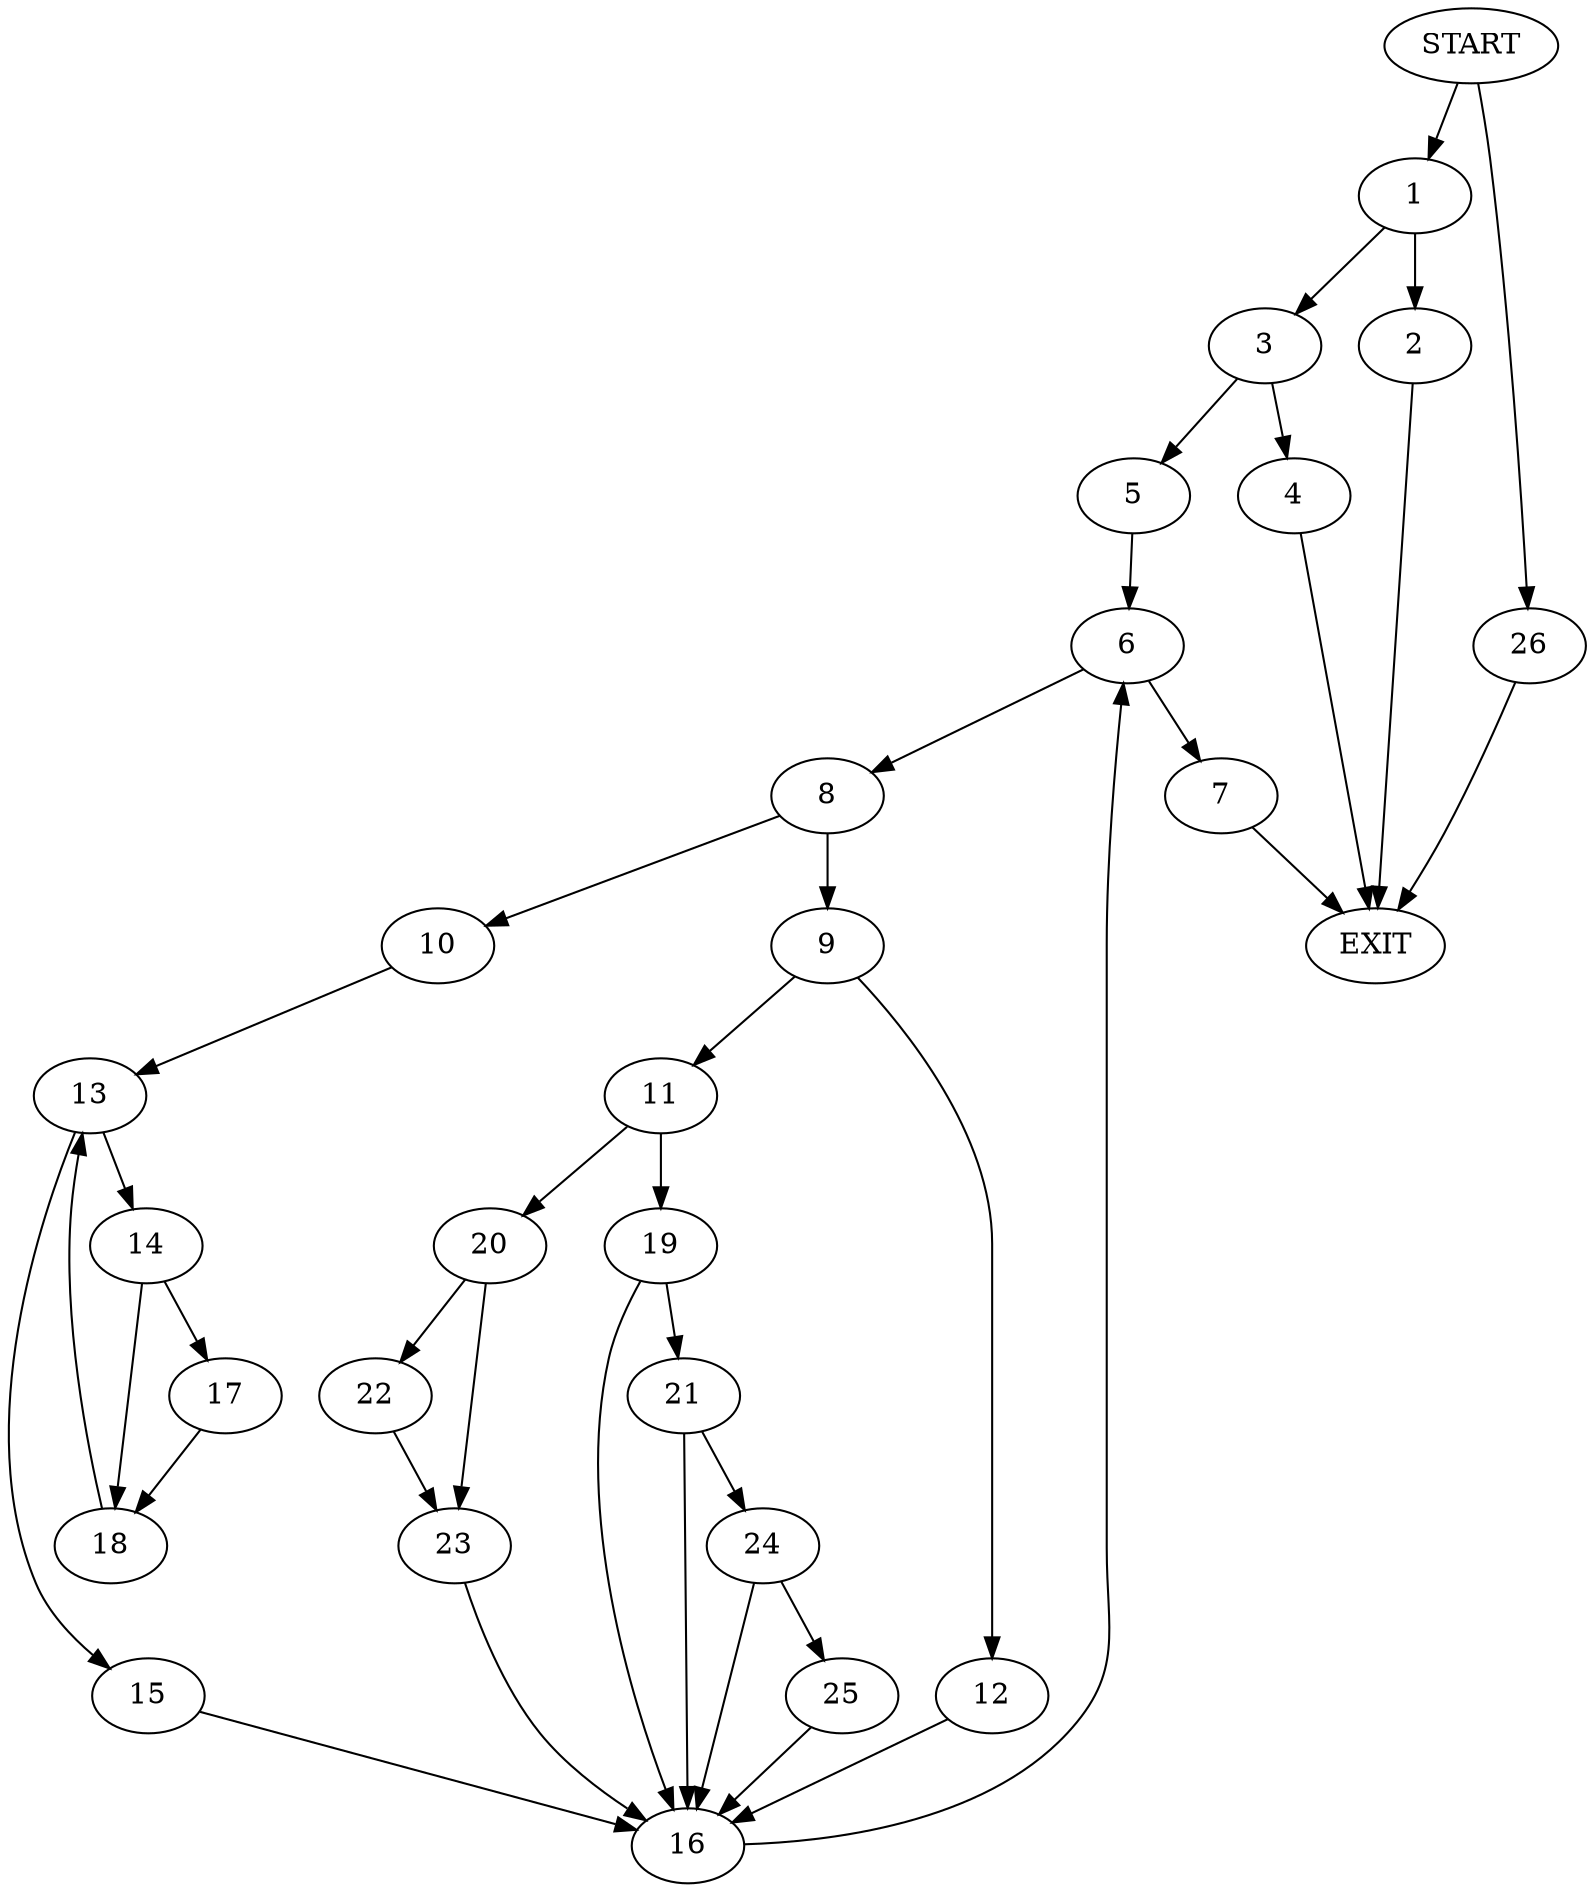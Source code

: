 digraph {
0 [label="START"]
27 [label="EXIT"]
0 -> 1
1 -> 2
1 -> 3
2 -> 27
3 -> 4
3 -> 5
4 -> 27
5 -> 6
6 -> 7
6 -> 8
7 -> 27
8 -> 9
8 -> 10
9 -> 11
9 -> 12
10 -> 13
13 -> 14
13 -> 15
15 -> 16
14 -> 17
14 -> 18
17 -> 18
18 -> 13
16 -> 6
11 -> 19
11 -> 20
12 -> 16
19 -> 21
19 -> 16
20 -> 22
20 -> 23
23 -> 16
22 -> 23
21 -> 16
21 -> 24
24 -> 16
24 -> 25
25 -> 16
0 -> 26
26 -> 27
}
